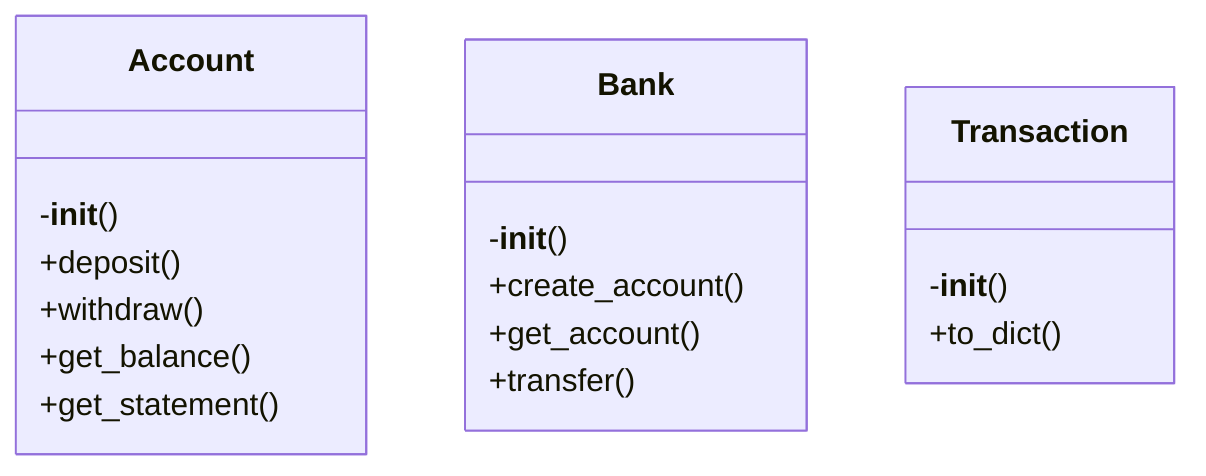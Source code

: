 classDiagram
    class Account {
        -__init__()
        +deposit()
        +withdraw()
        +get_balance()
        +get_statement()
    }
    class Bank {
        -__init__()
        +create_account()
        +get_account()
        +transfer()
    }
    class Transaction {
        -__init__()
        +to_dict()
    }